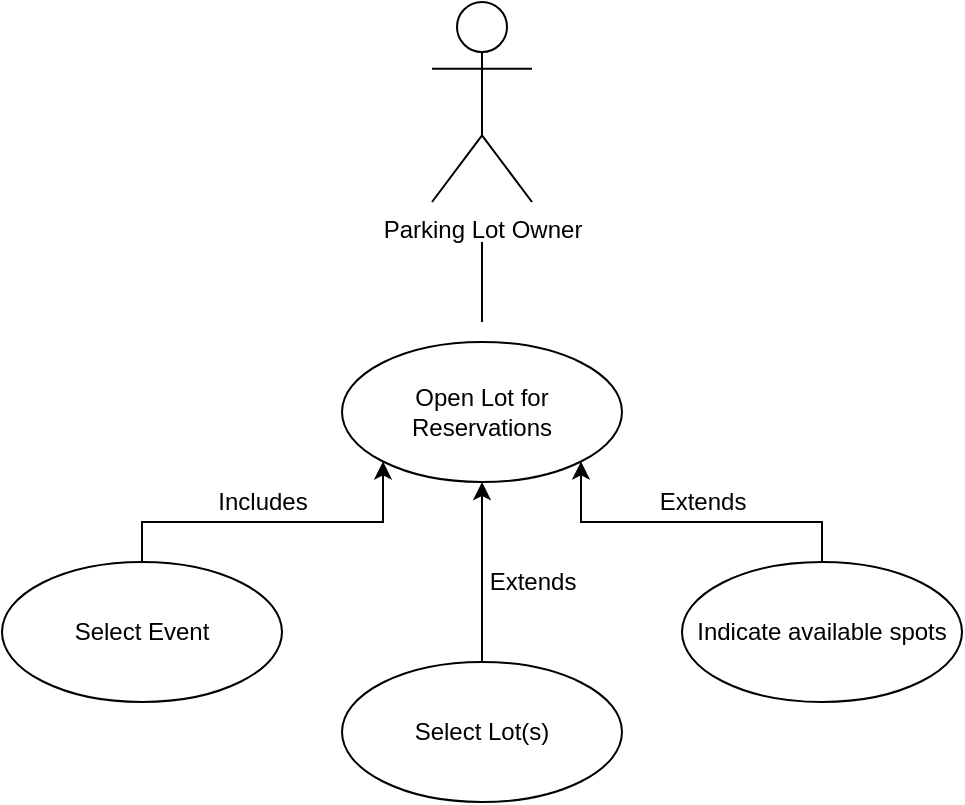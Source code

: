 <mxfile version="14.3.0" type="github">
  <diagram id="27-AQSPb0Ylb-72iNUoD" name="Page-1">
    <mxGraphModel dx="868" dy="482" grid="1" gridSize="10" guides="1" tooltips="1" connect="1" arrows="1" fold="1" page="1" pageScale="1" pageWidth="850" pageHeight="1100" math="0" shadow="0">
      <root>
        <mxCell id="0" />
        <mxCell id="1" parent="0" />
        <mxCell id="edB_ImQ5B8ZFfdH8kTXW-1" value="Parking Lot Owner" style="shape=umlActor;verticalLabelPosition=bottom;verticalAlign=top;html=1;outlineConnect=0;" vertex="1" parent="1">
          <mxGeometry x="375" y="50" width="50" height="100" as="geometry" />
        </mxCell>
        <mxCell id="edB_ImQ5B8ZFfdH8kTXW-2" value="Open Lot for Reservations" style="ellipse;whiteSpace=wrap;html=1;" vertex="1" parent="1">
          <mxGeometry x="330" y="220" width="140" height="70" as="geometry" />
        </mxCell>
        <mxCell id="edB_ImQ5B8ZFfdH8kTXW-5" value="" style="endArrow=none;html=1;" edge="1" parent="1">
          <mxGeometry width="50" height="50" relative="1" as="geometry">
            <mxPoint x="400" y="210" as="sourcePoint" />
            <mxPoint x="400" y="170" as="targetPoint" />
          </mxGeometry>
        </mxCell>
        <mxCell id="edB_ImQ5B8ZFfdH8kTXW-12" style="edgeStyle=orthogonalEdgeStyle;rounded=0;orthogonalLoop=1;jettySize=auto;html=1;exitX=0.5;exitY=0;exitDx=0;exitDy=0;entryX=0;entryY=1;entryDx=0;entryDy=0;" edge="1" parent="1" source="edB_ImQ5B8ZFfdH8kTXW-6" target="edB_ImQ5B8ZFfdH8kTXW-2">
          <mxGeometry relative="1" as="geometry" />
        </mxCell>
        <mxCell id="edB_ImQ5B8ZFfdH8kTXW-6" value="Select Event" style="ellipse;whiteSpace=wrap;html=1;" vertex="1" parent="1">
          <mxGeometry x="160" y="330" width="140" height="70" as="geometry" />
        </mxCell>
        <mxCell id="edB_ImQ5B8ZFfdH8kTXW-9" value="" style="edgeStyle=orthogonalEdgeStyle;rounded=0;orthogonalLoop=1;jettySize=auto;html=1;" edge="1" parent="1" source="edB_ImQ5B8ZFfdH8kTXW-7" target="edB_ImQ5B8ZFfdH8kTXW-2">
          <mxGeometry relative="1" as="geometry" />
        </mxCell>
        <mxCell id="edB_ImQ5B8ZFfdH8kTXW-7" value="Select Lot(s)" style="ellipse;whiteSpace=wrap;html=1;" vertex="1" parent="1">
          <mxGeometry x="330" y="380" width="140" height="70" as="geometry" />
        </mxCell>
        <mxCell id="edB_ImQ5B8ZFfdH8kTXW-10" style="edgeStyle=orthogonalEdgeStyle;rounded=0;orthogonalLoop=1;jettySize=auto;html=1;exitX=0.5;exitY=0;exitDx=0;exitDy=0;entryX=1;entryY=1;entryDx=0;entryDy=0;" edge="1" parent="1" source="edB_ImQ5B8ZFfdH8kTXW-8" target="edB_ImQ5B8ZFfdH8kTXW-2">
          <mxGeometry relative="1" as="geometry" />
        </mxCell>
        <mxCell id="edB_ImQ5B8ZFfdH8kTXW-8" value="Indicate available spots" style="ellipse;whiteSpace=wrap;html=1;" vertex="1" parent="1">
          <mxGeometry x="500" y="330" width="140" height="70" as="geometry" />
        </mxCell>
        <mxCell id="edB_ImQ5B8ZFfdH8kTXW-13" value="Includes" style="text;html=1;align=center;verticalAlign=middle;resizable=0;points=[];autosize=1;" vertex="1" parent="1">
          <mxGeometry x="260" y="290" width="60" height="20" as="geometry" />
        </mxCell>
        <mxCell id="edB_ImQ5B8ZFfdH8kTXW-14" value="Extends" style="text;html=1;align=center;verticalAlign=middle;resizable=0;points=[];autosize=1;" vertex="1" parent="1">
          <mxGeometry x="395" y="330" width="60" height="20" as="geometry" />
        </mxCell>
        <mxCell id="edB_ImQ5B8ZFfdH8kTXW-15" value="Extends" style="text;html=1;align=center;verticalAlign=middle;resizable=0;points=[];autosize=1;" vertex="1" parent="1">
          <mxGeometry x="480" y="290" width="60" height="20" as="geometry" />
        </mxCell>
      </root>
    </mxGraphModel>
  </diagram>
</mxfile>
